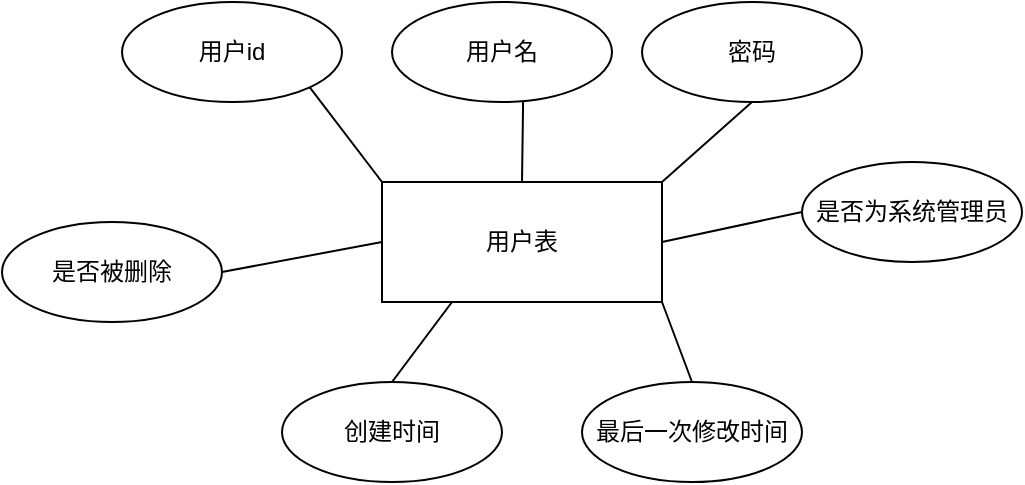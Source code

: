 <mxfile version="21.2.3" type="github">
  <diagram name="第 1 页" id="_yepIGzJ4ome6x-WQbaT">
    <mxGraphModel dx="993" dy="573" grid="0" gridSize="10" guides="1" tooltips="1" connect="1" arrows="1" fold="1" page="1" pageScale="1" pageWidth="827" pageHeight="1169" math="0" shadow="0">
      <root>
        <mxCell id="0" />
        <mxCell id="1" parent="0" />
        <mxCell id="Oe3jXDS2hyijStB5_GK9-2" value="用户表" style="rounded=0;whiteSpace=wrap;html=1;" vertex="1" parent="1">
          <mxGeometry x="330" y="280" width="140" height="60" as="geometry" />
        </mxCell>
        <mxCell id="Oe3jXDS2hyijStB5_GK9-3" value="用户id" style="ellipse;whiteSpace=wrap;html=1;" vertex="1" parent="1">
          <mxGeometry x="200" y="190" width="110" height="50" as="geometry" />
        </mxCell>
        <mxCell id="Oe3jXDS2hyijStB5_GK9-5" value="用户名" style="ellipse;whiteSpace=wrap;html=1;" vertex="1" parent="1">
          <mxGeometry x="335" y="190" width="110" height="50" as="geometry" />
        </mxCell>
        <mxCell id="Oe3jXDS2hyijStB5_GK9-6" value="密码" style="ellipse;whiteSpace=wrap;html=1;" vertex="1" parent="1">
          <mxGeometry x="460" y="190" width="110" height="50" as="geometry" />
        </mxCell>
        <mxCell id="Oe3jXDS2hyijStB5_GK9-7" value="是否为系统管理员" style="ellipse;whiteSpace=wrap;html=1;" vertex="1" parent="1">
          <mxGeometry x="540" y="270" width="110" height="50" as="geometry" />
        </mxCell>
        <mxCell id="Oe3jXDS2hyijStB5_GK9-8" value="是否被删除" style="ellipse;whiteSpace=wrap;html=1;" vertex="1" parent="1">
          <mxGeometry x="140" y="300" width="110" height="50" as="geometry" />
        </mxCell>
        <mxCell id="Oe3jXDS2hyijStB5_GK9-9" value="创建时间" style="ellipse;whiteSpace=wrap;html=1;" vertex="1" parent="1">
          <mxGeometry x="280" y="380" width="110" height="50" as="geometry" />
        </mxCell>
        <mxCell id="Oe3jXDS2hyijStB5_GK9-10" value="最后一次修改时间" style="ellipse;whiteSpace=wrap;html=1;" vertex="1" parent="1">
          <mxGeometry x="430" y="380" width="110" height="50" as="geometry" />
        </mxCell>
        <mxCell id="Oe3jXDS2hyijStB5_GK9-11" value="" style="endArrow=none;html=1;rounded=0;entryX=0;entryY=0;entryDx=0;entryDy=0;exitX=1;exitY=1;exitDx=0;exitDy=0;" edge="1" parent="1" source="Oe3jXDS2hyijStB5_GK9-3" target="Oe3jXDS2hyijStB5_GK9-2">
          <mxGeometry width="50" height="50" relative="1" as="geometry">
            <mxPoint x="100" y="430" as="sourcePoint" />
            <mxPoint x="150" y="380" as="targetPoint" />
          </mxGeometry>
        </mxCell>
        <mxCell id="Oe3jXDS2hyijStB5_GK9-12" value="" style="endArrow=none;html=1;rounded=0;entryX=0;entryY=0.5;entryDx=0;entryDy=0;exitX=1;exitY=0.5;exitDx=0;exitDy=0;" edge="1" parent="1" source="Oe3jXDS2hyijStB5_GK9-8" target="Oe3jXDS2hyijStB5_GK9-2">
          <mxGeometry width="50" height="50" relative="1" as="geometry">
            <mxPoint x="110" y="440" as="sourcePoint" />
            <mxPoint x="160" y="390" as="targetPoint" />
          </mxGeometry>
        </mxCell>
        <mxCell id="Oe3jXDS2hyijStB5_GK9-13" value="" style="endArrow=none;html=1;rounded=0;entryX=0.5;entryY=0;entryDx=0;entryDy=0;exitX=0.596;exitY=0.988;exitDx=0;exitDy=0;exitPerimeter=0;" edge="1" parent="1" source="Oe3jXDS2hyijStB5_GK9-5" target="Oe3jXDS2hyijStB5_GK9-2">
          <mxGeometry width="50" height="50" relative="1" as="geometry">
            <mxPoint x="120" y="450" as="sourcePoint" />
            <mxPoint x="170" y="400" as="targetPoint" />
          </mxGeometry>
        </mxCell>
        <mxCell id="Oe3jXDS2hyijStB5_GK9-14" value="" style="endArrow=none;html=1;rounded=0;entryX=1;entryY=0;entryDx=0;entryDy=0;exitX=0.5;exitY=1;exitDx=0;exitDy=0;" edge="1" parent="1" source="Oe3jXDS2hyijStB5_GK9-6" target="Oe3jXDS2hyijStB5_GK9-2">
          <mxGeometry width="50" height="50" relative="1" as="geometry">
            <mxPoint x="130" y="460" as="sourcePoint" />
            <mxPoint x="180" y="410" as="targetPoint" />
          </mxGeometry>
        </mxCell>
        <mxCell id="Oe3jXDS2hyijStB5_GK9-15" value="" style="endArrow=none;html=1;rounded=0;entryX=1;entryY=0.5;entryDx=0;entryDy=0;exitX=0;exitY=0.5;exitDx=0;exitDy=0;" edge="1" parent="1" source="Oe3jXDS2hyijStB5_GK9-7" target="Oe3jXDS2hyijStB5_GK9-2">
          <mxGeometry width="50" height="50" relative="1" as="geometry">
            <mxPoint x="140" y="470" as="sourcePoint" />
            <mxPoint x="190" y="420" as="targetPoint" />
          </mxGeometry>
        </mxCell>
        <mxCell id="Oe3jXDS2hyijStB5_GK9-16" value="" style="endArrow=none;html=1;rounded=0;entryX=0.5;entryY=0;entryDx=0;entryDy=0;exitX=1;exitY=1;exitDx=0;exitDy=0;" edge="1" parent="1" source="Oe3jXDS2hyijStB5_GK9-2" target="Oe3jXDS2hyijStB5_GK9-10">
          <mxGeometry width="50" height="50" relative="1" as="geometry">
            <mxPoint x="150" y="480" as="sourcePoint" />
            <mxPoint x="200" y="430" as="targetPoint" />
          </mxGeometry>
        </mxCell>
        <mxCell id="Oe3jXDS2hyijStB5_GK9-17" value="" style="endArrow=none;html=1;rounded=0;entryX=0.5;entryY=0;entryDx=0;entryDy=0;exitX=0.25;exitY=1;exitDx=0;exitDy=0;" edge="1" parent="1" source="Oe3jXDS2hyijStB5_GK9-2" target="Oe3jXDS2hyijStB5_GK9-9">
          <mxGeometry width="50" height="50" relative="1" as="geometry">
            <mxPoint x="160" y="490" as="sourcePoint" />
            <mxPoint x="210" y="440" as="targetPoint" />
          </mxGeometry>
        </mxCell>
      </root>
    </mxGraphModel>
  </diagram>
</mxfile>

